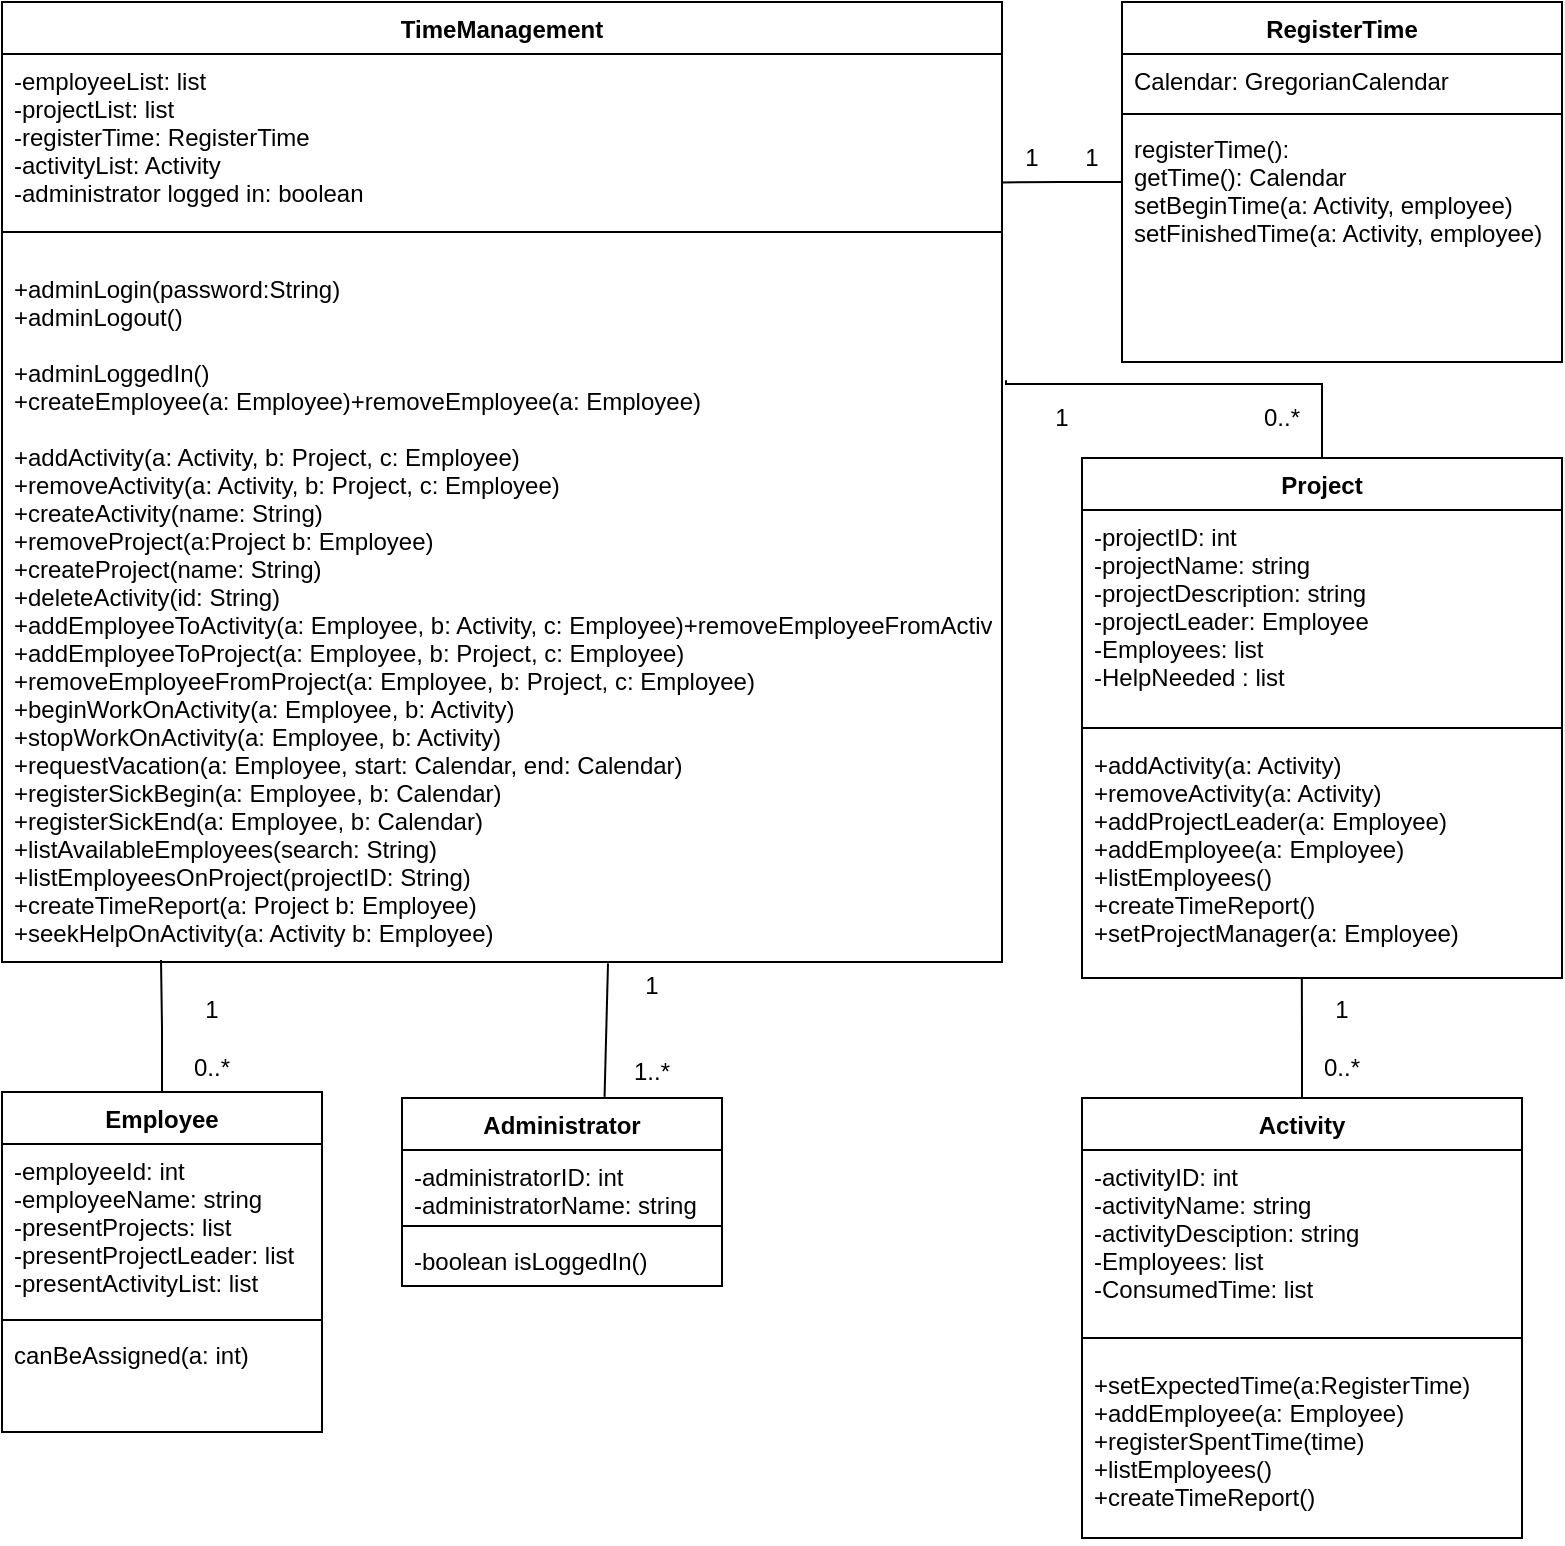 <mxfile version="14.4.9" type="github">
  <diagram id="PCQ58YYebL1j8_6p8NTY" name="Page-1">
    <mxGraphModel dx="1422" dy="791" grid="1" gridSize="10" guides="1" tooltips="1" connect="1" arrows="1" fold="1" page="1" pageScale="1" pageWidth="850" pageHeight="1100" math="0" shadow="0">
      <root>
        <mxCell id="0" />
        <mxCell id="1" parent="0" />
        <mxCell id="gdBt45IGn8SjIjo88xXn-16" style="edgeStyle=orthogonalEdgeStyle;rounded=0;orthogonalLoop=1;jettySize=auto;html=1;entryX=0.159;entryY=0.997;entryDx=0;entryDy=0;entryPerimeter=0;endArrow=none;endFill=0;" edge="1" parent="1" source="9kYQHJIdZvFuiitPSYiP-5" target="5m66WqZjrvTX8Qn4TSuP-7">
          <mxGeometry relative="1" as="geometry" />
        </mxCell>
        <mxCell id="9kYQHJIdZvFuiitPSYiP-5" value="Employee" style="swimlane;fontStyle=1;align=center;verticalAlign=top;childLayout=stackLayout;horizontal=1;startSize=26;horizontalStack=0;resizeParent=1;resizeParentMax=0;resizeLast=0;collapsible=1;marginBottom=0;" parent="1" vertex="1">
          <mxGeometry x="20" y="817" width="160" height="170" as="geometry" />
        </mxCell>
        <mxCell id="9kYQHJIdZvFuiitPSYiP-6" value="-employeeId: int&#xa;-employeeName: string&#xa;-presentProjects: list&#xa;-presentProjectLeader: list&#xa;-presentActivityList: list&#xa;" style="text;strokeColor=none;fillColor=none;align=left;verticalAlign=top;spacingLeft=4;spacingRight=4;overflow=hidden;rotatable=0;points=[[0,0.5],[1,0.5]];portConstraint=eastwest;" parent="9kYQHJIdZvFuiitPSYiP-5" vertex="1">
          <mxGeometry y="26" width="160" height="84" as="geometry" />
        </mxCell>
        <mxCell id="9kYQHJIdZvFuiitPSYiP-7" value="" style="line;strokeWidth=1;fillColor=none;align=left;verticalAlign=middle;spacingTop=-1;spacingLeft=3;spacingRight=3;rotatable=0;labelPosition=right;points=[];portConstraint=eastwest;" parent="9kYQHJIdZvFuiitPSYiP-5" vertex="1">
          <mxGeometry y="110" width="160" height="8" as="geometry" />
        </mxCell>
        <mxCell id="9kYQHJIdZvFuiitPSYiP-8" value="canBeAssigned(a: int)" style="text;strokeColor=none;fillColor=none;align=left;verticalAlign=top;spacingLeft=4;spacingRight=4;overflow=hidden;rotatable=0;points=[[0,0.5],[1,0.5]];portConstraint=eastwest;" parent="9kYQHJIdZvFuiitPSYiP-5" vertex="1">
          <mxGeometry y="118" width="160" height="52" as="geometry" />
        </mxCell>
        <mxCell id="9kYQHJIdZvFuiitPSYiP-13" value="Administrator" style="swimlane;fontStyle=1;align=center;verticalAlign=top;childLayout=stackLayout;horizontal=1;startSize=26;horizontalStack=0;resizeParent=1;resizeParentMax=0;resizeLast=0;collapsible=1;marginBottom=0;" parent="1" vertex="1">
          <mxGeometry x="220" y="820" width="160" height="94" as="geometry" />
        </mxCell>
        <mxCell id="9kYQHJIdZvFuiitPSYiP-14" value="-administratorID: int&#xa;-administratorName: string" style="text;strokeColor=none;fillColor=none;align=left;verticalAlign=top;spacingLeft=4;spacingRight=4;overflow=hidden;rotatable=0;points=[[0,0.5],[1,0.5]];portConstraint=eastwest;" parent="9kYQHJIdZvFuiitPSYiP-13" vertex="1">
          <mxGeometry y="26" width="160" height="34" as="geometry" />
        </mxCell>
        <mxCell id="9kYQHJIdZvFuiitPSYiP-15" value="" style="line;strokeWidth=1;fillColor=none;align=left;verticalAlign=middle;spacingTop=-1;spacingLeft=3;spacingRight=3;rotatable=0;labelPosition=right;points=[];portConstraint=eastwest;" parent="9kYQHJIdZvFuiitPSYiP-13" vertex="1">
          <mxGeometry y="60" width="160" height="8" as="geometry" />
        </mxCell>
        <mxCell id="9kYQHJIdZvFuiitPSYiP-16" value="-boolean isLoggedIn()" style="text;strokeColor=none;fillColor=none;align=left;verticalAlign=top;spacingLeft=4;spacingRight=4;overflow=hidden;rotatable=0;points=[[0,0.5],[1,0.5]];portConstraint=eastwest;" parent="9kYQHJIdZvFuiitPSYiP-13" vertex="1">
          <mxGeometry y="68" width="160" height="26" as="geometry" />
        </mxCell>
        <mxCell id="gdBt45IGn8SjIjo88xXn-7" style="edgeStyle=orthogonalEdgeStyle;rounded=0;orthogonalLoop=1;jettySize=auto;html=1;entryX=1.004;entryY=0.169;entryDx=0;entryDy=0;entryPerimeter=0;endArrow=none;endFill=0;" edge="1" parent="1" source="9kYQHJIdZvFuiitPSYiP-17" target="5m66WqZjrvTX8Qn4TSuP-7">
          <mxGeometry relative="1" as="geometry">
            <Array as="points">
              <mxPoint x="680" y="463" />
            </Array>
          </mxGeometry>
        </mxCell>
        <mxCell id="9kYQHJIdZvFuiitPSYiP-17" value="Project" style="swimlane;fontStyle=1;align=center;verticalAlign=top;childLayout=stackLayout;horizontal=1;startSize=26;horizontalStack=0;resizeParent=1;resizeParentMax=0;resizeLast=0;collapsible=1;marginBottom=0;" parent="1" vertex="1">
          <mxGeometry x="560" y="500" width="240" height="260" as="geometry">
            <mxRectangle x="420" y="300" width="70" height="26" as="alternateBounds" />
          </mxGeometry>
        </mxCell>
        <mxCell id="9kYQHJIdZvFuiitPSYiP-18" value="-projectID: int&#xa;-projectName: string&#xa;-projectDescription: string&#xa;-projectLeader: Employee&#xa;-Employees: list&#xa;-HelpNeeded : list&#xa;&#xa;&#xa;&#xa;" style="text;strokeColor=none;fillColor=none;align=left;verticalAlign=top;spacingLeft=4;spacingRight=4;overflow=hidden;rotatable=0;points=[[0,0.5],[1,0.5]];portConstraint=eastwest;" parent="9kYQHJIdZvFuiitPSYiP-17" vertex="1">
          <mxGeometry y="26" width="240" height="104" as="geometry" />
        </mxCell>
        <mxCell id="9kYQHJIdZvFuiitPSYiP-19" value="" style="line;strokeWidth=1;fillColor=none;align=left;verticalAlign=middle;spacingTop=-1;spacingLeft=3;spacingRight=3;rotatable=0;labelPosition=right;points=[];portConstraint=eastwest;" parent="9kYQHJIdZvFuiitPSYiP-17" vertex="1">
          <mxGeometry y="130" width="240" height="10" as="geometry" />
        </mxCell>
        <mxCell id="9kYQHJIdZvFuiitPSYiP-20" value="+addActivity(a: Activity)&#xa;+removeActivity(a: Activity)&#xa;+addProjectLeader(a: Employee)&#xa;+addEmployee(a: Employee)&#xa;+listEmployees()&#xa;+createTimeReport()&#xa;+setProjectManager(a: Employee)&#xa;&#xa;&#xa;&#xa;" style="text;strokeColor=none;fillColor=none;align=left;verticalAlign=top;spacingLeft=4;spacingRight=4;overflow=hidden;rotatable=0;points=[[0,0.5],[1,0.5]];portConstraint=eastwest;" parent="9kYQHJIdZvFuiitPSYiP-17" vertex="1">
          <mxGeometry y="140" width="240" height="120" as="geometry" />
        </mxCell>
        <mxCell id="gdBt45IGn8SjIjo88xXn-10" style="edgeStyle=orthogonalEdgeStyle;rounded=0;orthogonalLoop=1;jettySize=auto;html=1;exitX=0.5;exitY=0;exitDx=0;exitDy=0;entryX=0.458;entryY=1.001;entryDx=0;entryDy=0;entryPerimeter=0;endArrow=none;endFill=0;" edge="1" parent="1" source="9kYQHJIdZvFuiitPSYiP-21" target="9kYQHJIdZvFuiitPSYiP-20">
          <mxGeometry relative="1" as="geometry" />
        </mxCell>
        <mxCell id="9kYQHJIdZvFuiitPSYiP-21" value="Activity" style="swimlane;fontStyle=1;align=center;verticalAlign=top;childLayout=stackLayout;horizontal=1;startSize=26;horizontalStack=0;resizeParent=1;resizeParentMax=0;resizeLast=0;collapsible=1;marginBottom=0;" parent="1" vertex="1">
          <mxGeometry x="560" y="820" width="220" height="220" as="geometry" />
        </mxCell>
        <mxCell id="9kYQHJIdZvFuiitPSYiP-22" value="-activityID: int&#xa;-activityName: string&#xa;-activityDesciption: string&#xa;-Employees: list&#xa;-ConsumedTime: list&#xa;&#xa;" style="text;strokeColor=none;fillColor=none;align=left;verticalAlign=top;spacingLeft=4;spacingRight=4;overflow=hidden;rotatable=0;points=[[0,0.5],[1,0.5]];portConstraint=eastwest;" parent="9kYQHJIdZvFuiitPSYiP-21" vertex="1">
          <mxGeometry y="26" width="220" height="84" as="geometry" />
        </mxCell>
        <mxCell id="9kYQHJIdZvFuiitPSYiP-23" value="" style="line;strokeWidth=1;fillColor=none;align=left;verticalAlign=middle;spacingTop=-1;spacingLeft=3;spacingRight=3;rotatable=0;labelPosition=right;points=[];portConstraint=eastwest;" parent="9kYQHJIdZvFuiitPSYiP-21" vertex="1">
          <mxGeometry y="110" width="220" height="20" as="geometry" />
        </mxCell>
        <mxCell id="9kYQHJIdZvFuiitPSYiP-24" value="+setExpectedTime(a:RegisterTime)&#xa;+addEmployee(a: Employee)&#xa;+registerSpentTime(time)&#xa;+listEmployees()&#xa;+createTimeReport()&#xa;" style="text;strokeColor=none;fillColor=none;align=left;verticalAlign=top;spacingLeft=4;spacingRight=4;overflow=hidden;rotatable=0;points=[[0,0.5],[1,0.5]];portConstraint=eastwest;" parent="9kYQHJIdZvFuiitPSYiP-21" vertex="1">
          <mxGeometry y="130" width="220" height="90" as="geometry" />
        </mxCell>
        <mxCell id="gdBt45IGn8SjIjo88xXn-4" style="edgeStyle=orthogonalEdgeStyle;rounded=0;orthogonalLoop=1;jettySize=auto;html=1;entryX=0.999;entryY=0.868;entryDx=0;entryDy=0;entryPerimeter=0;endArrow=none;endFill=0;" edge="1" parent="1" source="9kYQHJIdZvFuiitPSYiP-25" target="5m66WqZjrvTX8Qn4TSuP-5">
          <mxGeometry relative="1" as="geometry" />
        </mxCell>
        <mxCell id="9kYQHJIdZvFuiitPSYiP-25" value="RegisterTime" style="swimlane;fontStyle=1;align=center;verticalAlign=top;childLayout=stackLayout;horizontal=1;startSize=26;horizontalStack=0;resizeParent=1;resizeParentMax=0;resizeLast=0;collapsible=1;marginBottom=0;" parent="1" vertex="1">
          <mxGeometry x="580" y="272" width="220" height="180" as="geometry" />
        </mxCell>
        <mxCell id="9kYQHJIdZvFuiitPSYiP-26" value="Calendar: GregorianCalendar" style="text;strokeColor=none;fillColor=none;align=left;verticalAlign=top;spacingLeft=4;spacingRight=4;overflow=hidden;rotatable=0;points=[[0,0.5],[1,0.5]];portConstraint=eastwest;" parent="9kYQHJIdZvFuiitPSYiP-25" vertex="1">
          <mxGeometry y="26" width="220" height="26" as="geometry" />
        </mxCell>
        <mxCell id="9kYQHJIdZvFuiitPSYiP-27" value="" style="line;strokeWidth=1;fillColor=none;align=left;verticalAlign=middle;spacingTop=-1;spacingLeft=3;spacingRight=3;rotatable=0;labelPosition=right;points=[];portConstraint=eastwest;" parent="9kYQHJIdZvFuiitPSYiP-25" vertex="1">
          <mxGeometry y="52" width="220" height="8" as="geometry" />
        </mxCell>
        <mxCell id="9kYQHJIdZvFuiitPSYiP-28" value="registerTime():&#xa;getTime(): Calendar&#xa;setBeginTime(a: Activity, employee)&#xa;setFinishedTime(a: Activity, employee)&#xa;" style="text;strokeColor=none;fillColor=none;align=left;verticalAlign=top;spacingLeft=4;spacingRight=4;overflow=hidden;rotatable=0;points=[[0,0.5],[1,0.5]];portConstraint=eastwest;" parent="9kYQHJIdZvFuiitPSYiP-25" vertex="1">
          <mxGeometry y="60" width="220" height="120" as="geometry" />
        </mxCell>
        <mxCell id="5m66WqZjrvTX8Qn4TSuP-4" value="TimeManagement" style="swimlane;fontStyle=1;align=center;verticalAlign=top;childLayout=stackLayout;horizontal=1;startSize=26;horizontalStack=0;resizeParent=1;resizeParentMax=0;resizeLast=0;collapsible=1;marginBottom=0;" parent="1" vertex="1">
          <mxGeometry x="20" y="272" width="500" height="480" as="geometry" />
        </mxCell>
        <mxCell id="5m66WqZjrvTX8Qn4TSuP-5" value="-employeeList: list&#xa;-projectList: list&#xa;-registerTime: RegisterTime&#xa;-activityList: Activity&#xa;-administrator logged in: boolean&#xa;&#xa;" style="text;strokeColor=none;fillColor=none;align=left;verticalAlign=top;spacingLeft=4;spacingRight=4;overflow=hidden;rotatable=0;points=[[0,0.5],[1,0.5]];portConstraint=eastwest;" parent="5m66WqZjrvTX8Qn4TSuP-4" vertex="1">
          <mxGeometry y="26" width="500" height="74" as="geometry" />
        </mxCell>
        <mxCell id="5m66WqZjrvTX8Qn4TSuP-6" value="" style="line;strokeWidth=1;fillColor=none;align=left;verticalAlign=middle;spacingTop=-1;spacingLeft=3;spacingRight=3;rotatable=0;labelPosition=right;points=[];portConstraint=eastwest;" parent="5m66WqZjrvTX8Qn4TSuP-4" vertex="1">
          <mxGeometry y="100" width="500" height="30" as="geometry" />
        </mxCell>
        <mxCell id="5m66WqZjrvTX8Qn4TSuP-7" value="+adminLogin(password:String)&#xa;+adminLogout()&#xa;&#xa;+adminLoggedIn()&#xa;+createEmployee(a: Employee)+removeEmployee(a: Employee)&#xa;&#xa;+addActivity(a: Activity, b: Project, c: Employee)&#xa;+removeActivity(a: Activity, b: Project, c: Employee)&#xa;+createActivity(name: String)&#xa;+removeProject(a:Project b: Employee)&#xa;+createProject(name: String)&#xa;+deleteActivity(id: String)&#xa;+addEmployeeToActivity(a: Employee, b: Activity, c: Employee)+removeEmployeeFromActivity(a: Employee, b: Activity, c: Employee)&#xa;+addEmployeeToProject(a: Employee, b: Project, c: Employee)&#xa;+removeEmployeeFromProject(a: Employee, b: Project, c: Employee)&#xa;+beginWorkOnActivity(a: Employee, b: Activity)&#xa;+stopWorkOnActivity(a: Employee, b: Activity)&#xa;+requestVacation(a: Employee, start: Calendar, end: Calendar)&#xa;+registerSickBegin(a: Employee, b: Calendar)&#xa;+registerSickEnd(a: Employee, b: Calendar)&#xa;+listAvailableEmployees(search: String)&#xa;+listEmployeesOnProject(projectID: String)&#xa;+createTimeReport(a: Project b: Employee)&#xa;+seekHelpOnActivity(a: Activity b: Employee)&#xa;&#xa;&#xa;&#xa;" style="text;strokeColor=none;fillColor=none;align=left;verticalAlign=top;spacingLeft=4;spacingRight=4;overflow=hidden;rotatable=0;points=[[0,0.5],[1,0.5]];portConstraint=eastwest;" parent="5m66WqZjrvTX8Qn4TSuP-4" vertex="1">
          <mxGeometry y="130" width="500" height="350" as="geometry" />
        </mxCell>
        <mxCell id="gdBt45IGn8SjIjo88xXn-5" value="1&amp;nbsp; &amp;nbsp;&amp;nbsp; &amp;nbsp; 1" style="text;html=1;strokeColor=none;fillColor=none;align=center;verticalAlign=middle;whiteSpace=wrap;rounded=0;" vertex="1" parent="1">
          <mxGeometry x="530" y="340" width="40" height="20" as="geometry" />
        </mxCell>
        <mxCell id="gdBt45IGn8SjIjo88xXn-8" value="1" style="text;html=1;strokeColor=none;fillColor=none;align=center;verticalAlign=middle;whiteSpace=wrap;rounded=0;" vertex="1" parent="1">
          <mxGeometry x="530" y="470" width="40" height="20" as="geometry" />
        </mxCell>
        <mxCell id="gdBt45IGn8SjIjo88xXn-9" value="0..*" style="text;html=1;strokeColor=none;fillColor=none;align=center;verticalAlign=middle;whiteSpace=wrap;rounded=0;" vertex="1" parent="1">
          <mxGeometry x="640" y="470" width="40" height="20" as="geometry" />
        </mxCell>
        <mxCell id="gdBt45IGn8SjIjo88xXn-11" value="&lt;div&gt;1&lt;/div&gt;&lt;div&gt;&lt;br&gt;&lt;/div&gt;&lt;div&gt;0..*&lt;br&gt;&lt;/div&gt;" style="text;html=1;strokeColor=none;fillColor=none;align=center;verticalAlign=middle;whiteSpace=wrap;rounded=0;" vertex="1" parent="1">
          <mxGeometry x="670" y="770" width="40" height="40" as="geometry" />
        </mxCell>
        <mxCell id="gdBt45IGn8SjIjo88xXn-13" value="" style="endArrow=none;html=1;exitX=0.606;exitY=1.002;exitDx=0;exitDy=0;exitPerimeter=0;entryX=0.633;entryY=-0.006;entryDx=0;entryDy=0;entryPerimeter=0;endFill=0;" edge="1" parent="1" source="5m66WqZjrvTX8Qn4TSuP-7" target="9kYQHJIdZvFuiitPSYiP-13">
          <mxGeometry width="50" height="50" relative="1" as="geometry">
            <mxPoint x="560" y="610" as="sourcePoint" />
            <mxPoint x="610" y="560" as="targetPoint" />
          </mxGeometry>
        </mxCell>
        <mxCell id="gdBt45IGn8SjIjo88xXn-14" value="&lt;div&gt;1&lt;/div&gt;&lt;div&gt;&lt;br&gt;&lt;/div&gt;&lt;div&gt;&lt;br&gt;&lt;/div&gt;&lt;div&gt;1..*&lt;br&gt;&lt;/div&gt;" style="text;html=1;strokeColor=none;fillColor=none;align=center;verticalAlign=middle;whiteSpace=wrap;rounded=0;" vertex="1" parent="1">
          <mxGeometry x="320" y="760" width="50" height="50" as="geometry" />
        </mxCell>
        <mxCell id="gdBt45IGn8SjIjo88xXn-17" value="&lt;div&gt;1&lt;/div&gt;&lt;div&gt;&lt;br&gt;&lt;/div&gt;&lt;div&gt;0..*&lt;br&gt;&lt;/div&gt;" style="text;html=1;strokeColor=none;fillColor=none;align=center;verticalAlign=middle;whiteSpace=wrap;rounded=0;" vertex="1" parent="1">
          <mxGeometry x="90" y="770" width="70" height="40" as="geometry" />
        </mxCell>
      </root>
    </mxGraphModel>
  </diagram>
</mxfile>
